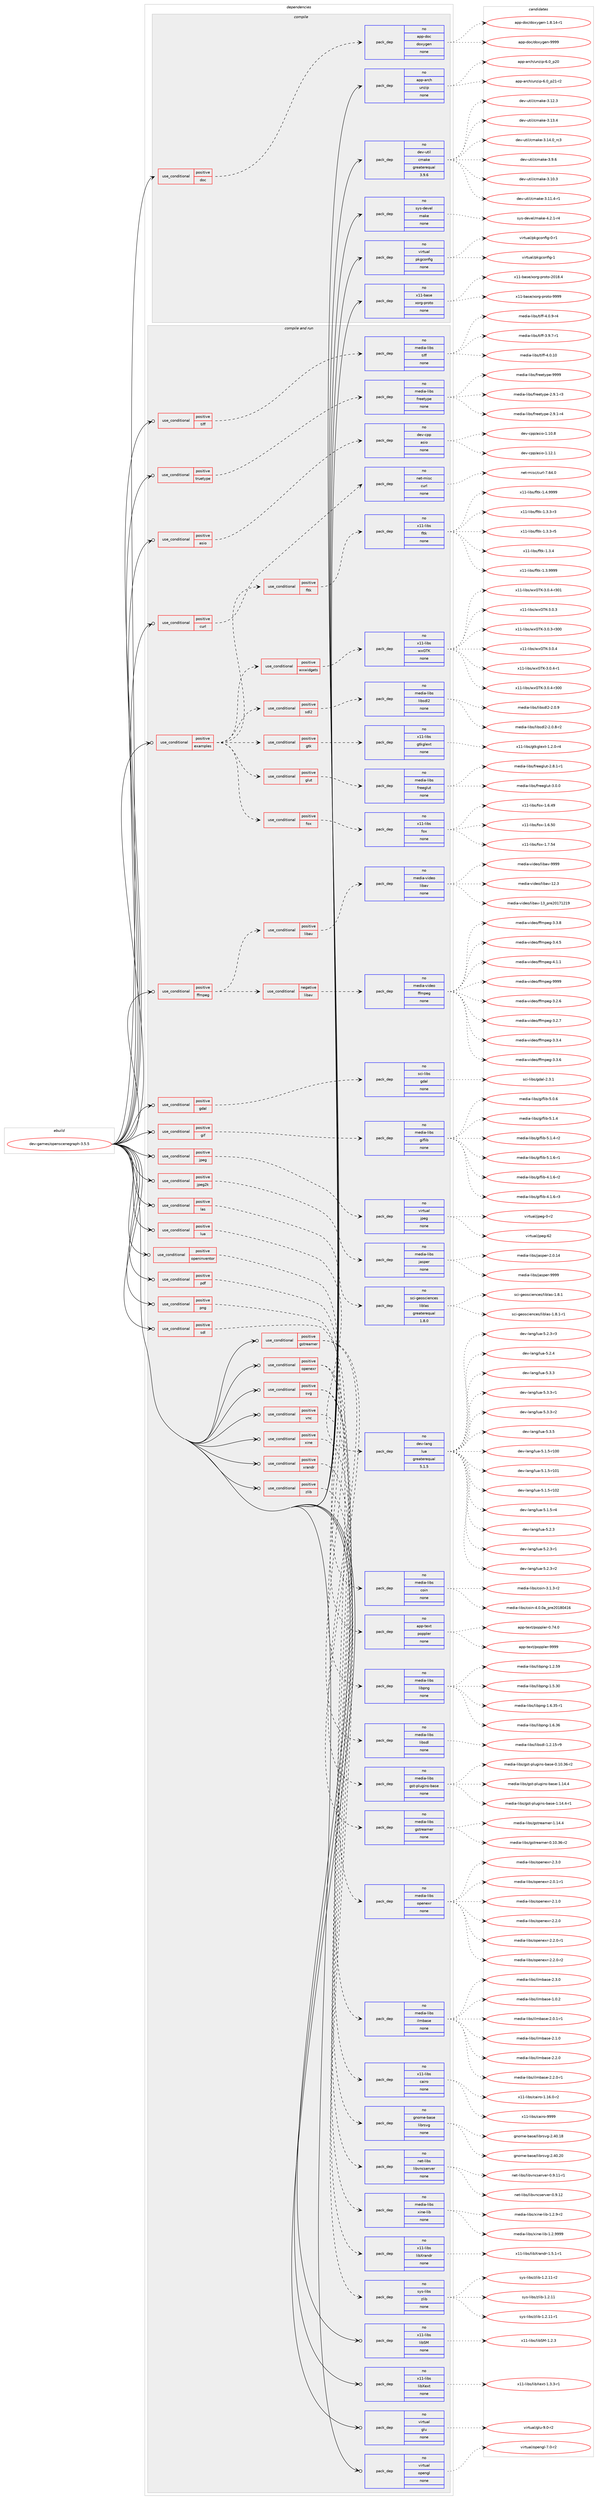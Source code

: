 digraph prolog {

# *************
# Graph options
# *************

newrank=true;
concentrate=true;
compound=true;
graph [rankdir=LR,fontname=Helvetica,fontsize=10,ranksep=1.5];#, ranksep=2.5, nodesep=0.2];
edge  [arrowhead=vee];
node  [fontname=Helvetica,fontsize=10];

# **********
# The ebuild
# **********

subgraph cluster_leftcol {
color=gray;
rank=same;
label=<<i>ebuild</i>>;
id [label="dev-games/openscenegraph-3.5.5", color=red, width=4, href="../dev-games/openscenegraph-3.5.5.svg"];
}

# ****************
# The dependencies
# ****************

subgraph cluster_midcol {
color=gray;
label=<<i>dependencies</i>>;
subgraph cluster_compile {
fillcolor="#eeeeee";
style=filled;
label=<<i>compile</i>>;
subgraph cond358365 {
dependency1324933 [label=<<TABLE BORDER="0" CELLBORDER="1" CELLSPACING="0" CELLPADDING="4"><TR><TD ROWSPAN="3" CELLPADDING="10">use_conditional</TD></TR><TR><TD>positive</TD></TR><TR><TD>doc</TD></TR></TABLE>>, shape=none, color=red];
subgraph pack945545 {
dependency1324934 [label=<<TABLE BORDER="0" CELLBORDER="1" CELLSPACING="0" CELLPADDING="4" WIDTH="220"><TR><TD ROWSPAN="6" CELLPADDING="30">pack_dep</TD></TR><TR><TD WIDTH="110">no</TD></TR><TR><TD>app-doc</TD></TR><TR><TD>doxygen</TD></TR><TR><TD>none</TD></TR><TR><TD></TD></TR></TABLE>>, shape=none, color=blue];
}
dependency1324933:e -> dependency1324934:w [weight=20,style="dashed",arrowhead="vee"];
}
id:e -> dependency1324933:w [weight=20,style="solid",arrowhead="vee"];
subgraph pack945546 {
dependency1324935 [label=<<TABLE BORDER="0" CELLBORDER="1" CELLSPACING="0" CELLPADDING="4" WIDTH="220"><TR><TD ROWSPAN="6" CELLPADDING="30">pack_dep</TD></TR><TR><TD WIDTH="110">no</TD></TR><TR><TD>app-arch</TD></TR><TR><TD>unzip</TD></TR><TR><TD>none</TD></TR><TR><TD></TD></TR></TABLE>>, shape=none, color=blue];
}
id:e -> dependency1324935:w [weight=20,style="solid",arrowhead="vee"];
subgraph pack945547 {
dependency1324936 [label=<<TABLE BORDER="0" CELLBORDER="1" CELLSPACING="0" CELLPADDING="4" WIDTH="220"><TR><TD ROWSPAN="6" CELLPADDING="30">pack_dep</TD></TR><TR><TD WIDTH="110">no</TD></TR><TR><TD>dev-util</TD></TR><TR><TD>cmake</TD></TR><TR><TD>greaterequal</TD></TR><TR><TD>3.9.6</TD></TR></TABLE>>, shape=none, color=blue];
}
id:e -> dependency1324936:w [weight=20,style="solid",arrowhead="vee"];
subgraph pack945548 {
dependency1324937 [label=<<TABLE BORDER="0" CELLBORDER="1" CELLSPACING="0" CELLPADDING="4" WIDTH="220"><TR><TD ROWSPAN="6" CELLPADDING="30">pack_dep</TD></TR><TR><TD WIDTH="110">no</TD></TR><TR><TD>sys-devel</TD></TR><TR><TD>make</TD></TR><TR><TD>none</TD></TR><TR><TD></TD></TR></TABLE>>, shape=none, color=blue];
}
id:e -> dependency1324937:w [weight=20,style="solid",arrowhead="vee"];
subgraph pack945549 {
dependency1324938 [label=<<TABLE BORDER="0" CELLBORDER="1" CELLSPACING="0" CELLPADDING="4" WIDTH="220"><TR><TD ROWSPAN="6" CELLPADDING="30">pack_dep</TD></TR><TR><TD WIDTH="110">no</TD></TR><TR><TD>virtual</TD></TR><TR><TD>pkgconfig</TD></TR><TR><TD>none</TD></TR><TR><TD></TD></TR></TABLE>>, shape=none, color=blue];
}
id:e -> dependency1324938:w [weight=20,style="solid",arrowhead="vee"];
subgraph pack945550 {
dependency1324939 [label=<<TABLE BORDER="0" CELLBORDER="1" CELLSPACING="0" CELLPADDING="4" WIDTH="220"><TR><TD ROWSPAN="6" CELLPADDING="30">pack_dep</TD></TR><TR><TD WIDTH="110">no</TD></TR><TR><TD>x11-base</TD></TR><TR><TD>xorg-proto</TD></TR><TR><TD>none</TD></TR><TR><TD></TD></TR></TABLE>>, shape=none, color=blue];
}
id:e -> dependency1324939:w [weight=20,style="solid",arrowhead="vee"];
}
subgraph cluster_compileandrun {
fillcolor="#eeeeee";
style=filled;
label=<<i>compile and run</i>>;
subgraph cond358366 {
dependency1324940 [label=<<TABLE BORDER="0" CELLBORDER="1" CELLSPACING="0" CELLPADDING="4"><TR><TD ROWSPAN="3" CELLPADDING="10">use_conditional</TD></TR><TR><TD>positive</TD></TR><TR><TD>asio</TD></TR></TABLE>>, shape=none, color=red];
subgraph pack945551 {
dependency1324941 [label=<<TABLE BORDER="0" CELLBORDER="1" CELLSPACING="0" CELLPADDING="4" WIDTH="220"><TR><TD ROWSPAN="6" CELLPADDING="30">pack_dep</TD></TR><TR><TD WIDTH="110">no</TD></TR><TR><TD>dev-cpp</TD></TR><TR><TD>asio</TD></TR><TR><TD>none</TD></TR><TR><TD></TD></TR></TABLE>>, shape=none, color=blue];
}
dependency1324940:e -> dependency1324941:w [weight=20,style="dashed",arrowhead="vee"];
}
id:e -> dependency1324940:w [weight=20,style="solid",arrowhead="odotvee"];
subgraph cond358367 {
dependency1324942 [label=<<TABLE BORDER="0" CELLBORDER="1" CELLSPACING="0" CELLPADDING="4"><TR><TD ROWSPAN="3" CELLPADDING="10">use_conditional</TD></TR><TR><TD>positive</TD></TR><TR><TD>curl</TD></TR></TABLE>>, shape=none, color=red];
subgraph pack945552 {
dependency1324943 [label=<<TABLE BORDER="0" CELLBORDER="1" CELLSPACING="0" CELLPADDING="4" WIDTH="220"><TR><TD ROWSPAN="6" CELLPADDING="30">pack_dep</TD></TR><TR><TD WIDTH="110">no</TD></TR><TR><TD>net-misc</TD></TR><TR><TD>curl</TD></TR><TR><TD>none</TD></TR><TR><TD></TD></TR></TABLE>>, shape=none, color=blue];
}
dependency1324942:e -> dependency1324943:w [weight=20,style="dashed",arrowhead="vee"];
}
id:e -> dependency1324942:w [weight=20,style="solid",arrowhead="odotvee"];
subgraph cond358368 {
dependency1324944 [label=<<TABLE BORDER="0" CELLBORDER="1" CELLSPACING="0" CELLPADDING="4"><TR><TD ROWSPAN="3" CELLPADDING="10">use_conditional</TD></TR><TR><TD>positive</TD></TR><TR><TD>examples</TD></TR></TABLE>>, shape=none, color=red];
subgraph cond358369 {
dependency1324945 [label=<<TABLE BORDER="0" CELLBORDER="1" CELLSPACING="0" CELLPADDING="4"><TR><TD ROWSPAN="3" CELLPADDING="10">use_conditional</TD></TR><TR><TD>positive</TD></TR><TR><TD>fltk</TD></TR></TABLE>>, shape=none, color=red];
subgraph pack945553 {
dependency1324946 [label=<<TABLE BORDER="0" CELLBORDER="1" CELLSPACING="0" CELLPADDING="4" WIDTH="220"><TR><TD ROWSPAN="6" CELLPADDING="30">pack_dep</TD></TR><TR><TD WIDTH="110">no</TD></TR><TR><TD>x11-libs</TD></TR><TR><TD>fltk</TD></TR><TR><TD>none</TD></TR><TR><TD></TD></TR></TABLE>>, shape=none, color=blue];
}
dependency1324945:e -> dependency1324946:w [weight=20,style="dashed",arrowhead="vee"];
}
dependency1324944:e -> dependency1324945:w [weight=20,style="dashed",arrowhead="vee"];
subgraph cond358370 {
dependency1324947 [label=<<TABLE BORDER="0" CELLBORDER="1" CELLSPACING="0" CELLPADDING="4"><TR><TD ROWSPAN="3" CELLPADDING="10">use_conditional</TD></TR><TR><TD>positive</TD></TR><TR><TD>fox</TD></TR></TABLE>>, shape=none, color=red];
subgraph pack945554 {
dependency1324948 [label=<<TABLE BORDER="0" CELLBORDER="1" CELLSPACING="0" CELLPADDING="4" WIDTH="220"><TR><TD ROWSPAN="6" CELLPADDING="30">pack_dep</TD></TR><TR><TD WIDTH="110">no</TD></TR><TR><TD>x11-libs</TD></TR><TR><TD>fox</TD></TR><TR><TD>none</TD></TR><TR><TD></TD></TR></TABLE>>, shape=none, color=blue];
}
dependency1324947:e -> dependency1324948:w [weight=20,style="dashed",arrowhead="vee"];
}
dependency1324944:e -> dependency1324947:w [weight=20,style="dashed",arrowhead="vee"];
subgraph cond358371 {
dependency1324949 [label=<<TABLE BORDER="0" CELLBORDER="1" CELLSPACING="0" CELLPADDING="4"><TR><TD ROWSPAN="3" CELLPADDING="10">use_conditional</TD></TR><TR><TD>positive</TD></TR><TR><TD>glut</TD></TR></TABLE>>, shape=none, color=red];
subgraph pack945555 {
dependency1324950 [label=<<TABLE BORDER="0" CELLBORDER="1" CELLSPACING="0" CELLPADDING="4" WIDTH="220"><TR><TD ROWSPAN="6" CELLPADDING="30">pack_dep</TD></TR><TR><TD WIDTH="110">no</TD></TR><TR><TD>media-libs</TD></TR><TR><TD>freeglut</TD></TR><TR><TD>none</TD></TR><TR><TD></TD></TR></TABLE>>, shape=none, color=blue];
}
dependency1324949:e -> dependency1324950:w [weight=20,style="dashed",arrowhead="vee"];
}
dependency1324944:e -> dependency1324949:w [weight=20,style="dashed",arrowhead="vee"];
subgraph cond358372 {
dependency1324951 [label=<<TABLE BORDER="0" CELLBORDER="1" CELLSPACING="0" CELLPADDING="4"><TR><TD ROWSPAN="3" CELLPADDING="10">use_conditional</TD></TR><TR><TD>positive</TD></TR><TR><TD>gtk</TD></TR></TABLE>>, shape=none, color=red];
subgraph pack945556 {
dependency1324952 [label=<<TABLE BORDER="0" CELLBORDER="1" CELLSPACING="0" CELLPADDING="4" WIDTH="220"><TR><TD ROWSPAN="6" CELLPADDING="30">pack_dep</TD></TR><TR><TD WIDTH="110">no</TD></TR><TR><TD>x11-libs</TD></TR><TR><TD>gtkglext</TD></TR><TR><TD>none</TD></TR><TR><TD></TD></TR></TABLE>>, shape=none, color=blue];
}
dependency1324951:e -> dependency1324952:w [weight=20,style="dashed",arrowhead="vee"];
}
dependency1324944:e -> dependency1324951:w [weight=20,style="dashed",arrowhead="vee"];
subgraph cond358373 {
dependency1324953 [label=<<TABLE BORDER="0" CELLBORDER="1" CELLSPACING="0" CELLPADDING="4"><TR><TD ROWSPAN="3" CELLPADDING="10">use_conditional</TD></TR><TR><TD>positive</TD></TR><TR><TD>sdl2</TD></TR></TABLE>>, shape=none, color=red];
subgraph pack945557 {
dependency1324954 [label=<<TABLE BORDER="0" CELLBORDER="1" CELLSPACING="0" CELLPADDING="4" WIDTH="220"><TR><TD ROWSPAN="6" CELLPADDING="30">pack_dep</TD></TR><TR><TD WIDTH="110">no</TD></TR><TR><TD>media-libs</TD></TR><TR><TD>libsdl2</TD></TR><TR><TD>none</TD></TR><TR><TD></TD></TR></TABLE>>, shape=none, color=blue];
}
dependency1324953:e -> dependency1324954:w [weight=20,style="dashed",arrowhead="vee"];
}
dependency1324944:e -> dependency1324953:w [weight=20,style="dashed",arrowhead="vee"];
subgraph cond358374 {
dependency1324955 [label=<<TABLE BORDER="0" CELLBORDER="1" CELLSPACING="0" CELLPADDING="4"><TR><TD ROWSPAN="3" CELLPADDING="10">use_conditional</TD></TR><TR><TD>positive</TD></TR><TR><TD>wxwidgets</TD></TR></TABLE>>, shape=none, color=red];
subgraph pack945558 {
dependency1324956 [label=<<TABLE BORDER="0" CELLBORDER="1" CELLSPACING="0" CELLPADDING="4" WIDTH="220"><TR><TD ROWSPAN="6" CELLPADDING="30">pack_dep</TD></TR><TR><TD WIDTH="110">no</TD></TR><TR><TD>x11-libs</TD></TR><TR><TD>wxGTK</TD></TR><TR><TD>none</TD></TR><TR><TD></TD></TR></TABLE>>, shape=none, color=blue];
}
dependency1324955:e -> dependency1324956:w [weight=20,style="dashed",arrowhead="vee"];
}
dependency1324944:e -> dependency1324955:w [weight=20,style="dashed",arrowhead="vee"];
}
id:e -> dependency1324944:w [weight=20,style="solid",arrowhead="odotvee"];
subgraph cond358375 {
dependency1324957 [label=<<TABLE BORDER="0" CELLBORDER="1" CELLSPACING="0" CELLPADDING="4"><TR><TD ROWSPAN="3" CELLPADDING="10">use_conditional</TD></TR><TR><TD>positive</TD></TR><TR><TD>ffmpeg</TD></TR></TABLE>>, shape=none, color=red];
subgraph cond358376 {
dependency1324958 [label=<<TABLE BORDER="0" CELLBORDER="1" CELLSPACING="0" CELLPADDING="4"><TR><TD ROWSPAN="3" CELLPADDING="10">use_conditional</TD></TR><TR><TD>positive</TD></TR><TR><TD>libav</TD></TR></TABLE>>, shape=none, color=red];
subgraph pack945559 {
dependency1324959 [label=<<TABLE BORDER="0" CELLBORDER="1" CELLSPACING="0" CELLPADDING="4" WIDTH="220"><TR><TD ROWSPAN="6" CELLPADDING="30">pack_dep</TD></TR><TR><TD WIDTH="110">no</TD></TR><TR><TD>media-video</TD></TR><TR><TD>libav</TD></TR><TR><TD>none</TD></TR><TR><TD></TD></TR></TABLE>>, shape=none, color=blue];
}
dependency1324958:e -> dependency1324959:w [weight=20,style="dashed",arrowhead="vee"];
}
dependency1324957:e -> dependency1324958:w [weight=20,style="dashed",arrowhead="vee"];
subgraph cond358377 {
dependency1324960 [label=<<TABLE BORDER="0" CELLBORDER="1" CELLSPACING="0" CELLPADDING="4"><TR><TD ROWSPAN="3" CELLPADDING="10">use_conditional</TD></TR><TR><TD>negative</TD></TR><TR><TD>libav</TD></TR></TABLE>>, shape=none, color=red];
subgraph pack945560 {
dependency1324961 [label=<<TABLE BORDER="0" CELLBORDER="1" CELLSPACING="0" CELLPADDING="4" WIDTH="220"><TR><TD ROWSPAN="6" CELLPADDING="30">pack_dep</TD></TR><TR><TD WIDTH="110">no</TD></TR><TR><TD>media-video</TD></TR><TR><TD>ffmpeg</TD></TR><TR><TD>none</TD></TR><TR><TD></TD></TR></TABLE>>, shape=none, color=blue];
}
dependency1324960:e -> dependency1324961:w [weight=20,style="dashed",arrowhead="vee"];
}
dependency1324957:e -> dependency1324960:w [weight=20,style="dashed",arrowhead="vee"];
}
id:e -> dependency1324957:w [weight=20,style="solid",arrowhead="odotvee"];
subgraph cond358378 {
dependency1324962 [label=<<TABLE BORDER="0" CELLBORDER="1" CELLSPACING="0" CELLPADDING="4"><TR><TD ROWSPAN="3" CELLPADDING="10">use_conditional</TD></TR><TR><TD>positive</TD></TR><TR><TD>gdal</TD></TR></TABLE>>, shape=none, color=red];
subgraph pack945561 {
dependency1324963 [label=<<TABLE BORDER="0" CELLBORDER="1" CELLSPACING="0" CELLPADDING="4" WIDTH="220"><TR><TD ROWSPAN="6" CELLPADDING="30">pack_dep</TD></TR><TR><TD WIDTH="110">no</TD></TR><TR><TD>sci-libs</TD></TR><TR><TD>gdal</TD></TR><TR><TD>none</TD></TR><TR><TD></TD></TR></TABLE>>, shape=none, color=blue];
}
dependency1324962:e -> dependency1324963:w [weight=20,style="dashed",arrowhead="vee"];
}
id:e -> dependency1324962:w [weight=20,style="solid",arrowhead="odotvee"];
subgraph cond358379 {
dependency1324964 [label=<<TABLE BORDER="0" CELLBORDER="1" CELLSPACING="0" CELLPADDING="4"><TR><TD ROWSPAN="3" CELLPADDING="10">use_conditional</TD></TR><TR><TD>positive</TD></TR><TR><TD>gif</TD></TR></TABLE>>, shape=none, color=red];
subgraph pack945562 {
dependency1324965 [label=<<TABLE BORDER="0" CELLBORDER="1" CELLSPACING="0" CELLPADDING="4" WIDTH="220"><TR><TD ROWSPAN="6" CELLPADDING="30">pack_dep</TD></TR><TR><TD WIDTH="110">no</TD></TR><TR><TD>media-libs</TD></TR><TR><TD>giflib</TD></TR><TR><TD>none</TD></TR><TR><TD></TD></TR></TABLE>>, shape=none, color=blue];
}
dependency1324964:e -> dependency1324965:w [weight=20,style="dashed",arrowhead="vee"];
}
id:e -> dependency1324964:w [weight=20,style="solid",arrowhead="odotvee"];
subgraph cond358380 {
dependency1324966 [label=<<TABLE BORDER="0" CELLBORDER="1" CELLSPACING="0" CELLPADDING="4"><TR><TD ROWSPAN="3" CELLPADDING="10">use_conditional</TD></TR><TR><TD>positive</TD></TR><TR><TD>gstreamer</TD></TR></TABLE>>, shape=none, color=red];
subgraph pack945563 {
dependency1324967 [label=<<TABLE BORDER="0" CELLBORDER="1" CELLSPACING="0" CELLPADDING="4" WIDTH="220"><TR><TD ROWSPAN="6" CELLPADDING="30">pack_dep</TD></TR><TR><TD WIDTH="110">no</TD></TR><TR><TD>media-libs</TD></TR><TR><TD>gstreamer</TD></TR><TR><TD>none</TD></TR><TR><TD></TD></TR></TABLE>>, shape=none, color=blue];
}
dependency1324966:e -> dependency1324967:w [weight=20,style="dashed",arrowhead="vee"];
subgraph pack945564 {
dependency1324968 [label=<<TABLE BORDER="0" CELLBORDER="1" CELLSPACING="0" CELLPADDING="4" WIDTH="220"><TR><TD ROWSPAN="6" CELLPADDING="30">pack_dep</TD></TR><TR><TD WIDTH="110">no</TD></TR><TR><TD>media-libs</TD></TR><TR><TD>gst-plugins-base</TD></TR><TR><TD>none</TD></TR><TR><TD></TD></TR></TABLE>>, shape=none, color=blue];
}
dependency1324966:e -> dependency1324968:w [weight=20,style="dashed",arrowhead="vee"];
}
id:e -> dependency1324966:w [weight=20,style="solid",arrowhead="odotvee"];
subgraph cond358381 {
dependency1324969 [label=<<TABLE BORDER="0" CELLBORDER="1" CELLSPACING="0" CELLPADDING="4"><TR><TD ROWSPAN="3" CELLPADDING="10">use_conditional</TD></TR><TR><TD>positive</TD></TR><TR><TD>jpeg</TD></TR></TABLE>>, shape=none, color=red];
subgraph pack945565 {
dependency1324970 [label=<<TABLE BORDER="0" CELLBORDER="1" CELLSPACING="0" CELLPADDING="4" WIDTH="220"><TR><TD ROWSPAN="6" CELLPADDING="30">pack_dep</TD></TR><TR><TD WIDTH="110">no</TD></TR><TR><TD>virtual</TD></TR><TR><TD>jpeg</TD></TR><TR><TD>none</TD></TR><TR><TD></TD></TR></TABLE>>, shape=none, color=blue];
}
dependency1324969:e -> dependency1324970:w [weight=20,style="dashed",arrowhead="vee"];
}
id:e -> dependency1324969:w [weight=20,style="solid",arrowhead="odotvee"];
subgraph cond358382 {
dependency1324971 [label=<<TABLE BORDER="0" CELLBORDER="1" CELLSPACING="0" CELLPADDING="4"><TR><TD ROWSPAN="3" CELLPADDING="10">use_conditional</TD></TR><TR><TD>positive</TD></TR><TR><TD>jpeg2k</TD></TR></TABLE>>, shape=none, color=red];
subgraph pack945566 {
dependency1324972 [label=<<TABLE BORDER="0" CELLBORDER="1" CELLSPACING="0" CELLPADDING="4" WIDTH="220"><TR><TD ROWSPAN="6" CELLPADDING="30">pack_dep</TD></TR><TR><TD WIDTH="110">no</TD></TR><TR><TD>media-libs</TD></TR><TR><TD>jasper</TD></TR><TR><TD>none</TD></TR><TR><TD></TD></TR></TABLE>>, shape=none, color=blue];
}
dependency1324971:e -> dependency1324972:w [weight=20,style="dashed",arrowhead="vee"];
}
id:e -> dependency1324971:w [weight=20,style="solid",arrowhead="odotvee"];
subgraph cond358383 {
dependency1324973 [label=<<TABLE BORDER="0" CELLBORDER="1" CELLSPACING="0" CELLPADDING="4"><TR><TD ROWSPAN="3" CELLPADDING="10">use_conditional</TD></TR><TR><TD>positive</TD></TR><TR><TD>las</TD></TR></TABLE>>, shape=none, color=red];
subgraph pack945567 {
dependency1324974 [label=<<TABLE BORDER="0" CELLBORDER="1" CELLSPACING="0" CELLPADDING="4" WIDTH="220"><TR><TD ROWSPAN="6" CELLPADDING="30">pack_dep</TD></TR><TR><TD WIDTH="110">no</TD></TR><TR><TD>sci-geosciences</TD></TR><TR><TD>liblas</TD></TR><TR><TD>greaterequal</TD></TR><TR><TD>1.8.0</TD></TR></TABLE>>, shape=none, color=blue];
}
dependency1324973:e -> dependency1324974:w [weight=20,style="dashed",arrowhead="vee"];
}
id:e -> dependency1324973:w [weight=20,style="solid",arrowhead="odotvee"];
subgraph cond358384 {
dependency1324975 [label=<<TABLE BORDER="0" CELLBORDER="1" CELLSPACING="0" CELLPADDING="4"><TR><TD ROWSPAN="3" CELLPADDING="10">use_conditional</TD></TR><TR><TD>positive</TD></TR><TR><TD>lua</TD></TR></TABLE>>, shape=none, color=red];
subgraph pack945568 {
dependency1324976 [label=<<TABLE BORDER="0" CELLBORDER="1" CELLSPACING="0" CELLPADDING="4" WIDTH="220"><TR><TD ROWSPAN="6" CELLPADDING="30">pack_dep</TD></TR><TR><TD WIDTH="110">no</TD></TR><TR><TD>dev-lang</TD></TR><TR><TD>lua</TD></TR><TR><TD>greaterequal</TD></TR><TR><TD>5.1.5</TD></TR></TABLE>>, shape=none, color=blue];
}
dependency1324975:e -> dependency1324976:w [weight=20,style="dashed",arrowhead="vee"];
}
id:e -> dependency1324975:w [weight=20,style="solid",arrowhead="odotvee"];
subgraph cond358385 {
dependency1324977 [label=<<TABLE BORDER="0" CELLBORDER="1" CELLSPACING="0" CELLPADDING="4"><TR><TD ROWSPAN="3" CELLPADDING="10">use_conditional</TD></TR><TR><TD>positive</TD></TR><TR><TD>openexr</TD></TR></TABLE>>, shape=none, color=red];
subgraph pack945569 {
dependency1324978 [label=<<TABLE BORDER="0" CELLBORDER="1" CELLSPACING="0" CELLPADDING="4" WIDTH="220"><TR><TD ROWSPAN="6" CELLPADDING="30">pack_dep</TD></TR><TR><TD WIDTH="110">no</TD></TR><TR><TD>media-libs</TD></TR><TR><TD>ilmbase</TD></TR><TR><TD>none</TD></TR><TR><TD></TD></TR></TABLE>>, shape=none, color=blue];
}
dependency1324977:e -> dependency1324978:w [weight=20,style="dashed",arrowhead="vee"];
subgraph pack945570 {
dependency1324979 [label=<<TABLE BORDER="0" CELLBORDER="1" CELLSPACING="0" CELLPADDING="4" WIDTH="220"><TR><TD ROWSPAN="6" CELLPADDING="30">pack_dep</TD></TR><TR><TD WIDTH="110">no</TD></TR><TR><TD>media-libs</TD></TR><TR><TD>openexr</TD></TR><TR><TD>none</TD></TR><TR><TD></TD></TR></TABLE>>, shape=none, color=blue];
}
dependency1324977:e -> dependency1324979:w [weight=20,style="dashed",arrowhead="vee"];
}
id:e -> dependency1324977:w [weight=20,style="solid",arrowhead="odotvee"];
subgraph cond358386 {
dependency1324980 [label=<<TABLE BORDER="0" CELLBORDER="1" CELLSPACING="0" CELLPADDING="4"><TR><TD ROWSPAN="3" CELLPADDING="10">use_conditional</TD></TR><TR><TD>positive</TD></TR><TR><TD>openinventor</TD></TR></TABLE>>, shape=none, color=red];
subgraph pack945571 {
dependency1324981 [label=<<TABLE BORDER="0" CELLBORDER="1" CELLSPACING="0" CELLPADDING="4" WIDTH="220"><TR><TD ROWSPAN="6" CELLPADDING="30">pack_dep</TD></TR><TR><TD WIDTH="110">no</TD></TR><TR><TD>media-libs</TD></TR><TR><TD>coin</TD></TR><TR><TD>none</TD></TR><TR><TD></TD></TR></TABLE>>, shape=none, color=blue];
}
dependency1324980:e -> dependency1324981:w [weight=20,style="dashed",arrowhead="vee"];
}
id:e -> dependency1324980:w [weight=20,style="solid",arrowhead="odotvee"];
subgraph cond358387 {
dependency1324982 [label=<<TABLE BORDER="0" CELLBORDER="1" CELLSPACING="0" CELLPADDING="4"><TR><TD ROWSPAN="3" CELLPADDING="10">use_conditional</TD></TR><TR><TD>positive</TD></TR><TR><TD>pdf</TD></TR></TABLE>>, shape=none, color=red];
subgraph pack945572 {
dependency1324983 [label=<<TABLE BORDER="0" CELLBORDER="1" CELLSPACING="0" CELLPADDING="4" WIDTH="220"><TR><TD ROWSPAN="6" CELLPADDING="30">pack_dep</TD></TR><TR><TD WIDTH="110">no</TD></TR><TR><TD>app-text</TD></TR><TR><TD>poppler</TD></TR><TR><TD>none</TD></TR><TR><TD></TD></TR></TABLE>>, shape=none, color=blue];
}
dependency1324982:e -> dependency1324983:w [weight=20,style="dashed",arrowhead="vee"];
}
id:e -> dependency1324982:w [weight=20,style="solid",arrowhead="odotvee"];
subgraph cond358388 {
dependency1324984 [label=<<TABLE BORDER="0" CELLBORDER="1" CELLSPACING="0" CELLPADDING="4"><TR><TD ROWSPAN="3" CELLPADDING="10">use_conditional</TD></TR><TR><TD>positive</TD></TR><TR><TD>png</TD></TR></TABLE>>, shape=none, color=red];
subgraph pack945573 {
dependency1324985 [label=<<TABLE BORDER="0" CELLBORDER="1" CELLSPACING="0" CELLPADDING="4" WIDTH="220"><TR><TD ROWSPAN="6" CELLPADDING="30">pack_dep</TD></TR><TR><TD WIDTH="110">no</TD></TR><TR><TD>media-libs</TD></TR><TR><TD>libpng</TD></TR><TR><TD>none</TD></TR><TR><TD></TD></TR></TABLE>>, shape=none, color=blue];
}
dependency1324984:e -> dependency1324985:w [weight=20,style="dashed",arrowhead="vee"];
}
id:e -> dependency1324984:w [weight=20,style="solid",arrowhead="odotvee"];
subgraph cond358389 {
dependency1324986 [label=<<TABLE BORDER="0" CELLBORDER="1" CELLSPACING="0" CELLPADDING="4"><TR><TD ROWSPAN="3" CELLPADDING="10">use_conditional</TD></TR><TR><TD>positive</TD></TR><TR><TD>sdl</TD></TR></TABLE>>, shape=none, color=red];
subgraph pack945574 {
dependency1324987 [label=<<TABLE BORDER="0" CELLBORDER="1" CELLSPACING="0" CELLPADDING="4" WIDTH="220"><TR><TD ROWSPAN="6" CELLPADDING="30">pack_dep</TD></TR><TR><TD WIDTH="110">no</TD></TR><TR><TD>media-libs</TD></TR><TR><TD>libsdl</TD></TR><TR><TD>none</TD></TR><TR><TD></TD></TR></TABLE>>, shape=none, color=blue];
}
dependency1324986:e -> dependency1324987:w [weight=20,style="dashed",arrowhead="vee"];
}
id:e -> dependency1324986:w [weight=20,style="solid",arrowhead="odotvee"];
subgraph cond358390 {
dependency1324988 [label=<<TABLE BORDER="0" CELLBORDER="1" CELLSPACING="0" CELLPADDING="4"><TR><TD ROWSPAN="3" CELLPADDING="10">use_conditional</TD></TR><TR><TD>positive</TD></TR><TR><TD>svg</TD></TR></TABLE>>, shape=none, color=red];
subgraph pack945575 {
dependency1324989 [label=<<TABLE BORDER="0" CELLBORDER="1" CELLSPACING="0" CELLPADDING="4" WIDTH="220"><TR><TD ROWSPAN="6" CELLPADDING="30">pack_dep</TD></TR><TR><TD WIDTH="110">no</TD></TR><TR><TD>gnome-base</TD></TR><TR><TD>librsvg</TD></TR><TR><TD>none</TD></TR><TR><TD></TD></TR></TABLE>>, shape=none, color=blue];
}
dependency1324988:e -> dependency1324989:w [weight=20,style="dashed",arrowhead="vee"];
subgraph pack945576 {
dependency1324990 [label=<<TABLE BORDER="0" CELLBORDER="1" CELLSPACING="0" CELLPADDING="4" WIDTH="220"><TR><TD ROWSPAN="6" CELLPADDING="30">pack_dep</TD></TR><TR><TD WIDTH="110">no</TD></TR><TR><TD>x11-libs</TD></TR><TR><TD>cairo</TD></TR><TR><TD>none</TD></TR><TR><TD></TD></TR></TABLE>>, shape=none, color=blue];
}
dependency1324988:e -> dependency1324990:w [weight=20,style="dashed",arrowhead="vee"];
}
id:e -> dependency1324988:w [weight=20,style="solid",arrowhead="odotvee"];
subgraph cond358391 {
dependency1324991 [label=<<TABLE BORDER="0" CELLBORDER="1" CELLSPACING="0" CELLPADDING="4"><TR><TD ROWSPAN="3" CELLPADDING="10">use_conditional</TD></TR><TR><TD>positive</TD></TR><TR><TD>tiff</TD></TR></TABLE>>, shape=none, color=red];
subgraph pack945577 {
dependency1324992 [label=<<TABLE BORDER="0" CELLBORDER="1" CELLSPACING="0" CELLPADDING="4" WIDTH="220"><TR><TD ROWSPAN="6" CELLPADDING="30">pack_dep</TD></TR><TR><TD WIDTH="110">no</TD></TR><TR><TD>media-libs</TD></TR><TR><TD>tiff</TD></TR><TR><TD>none</TD></TR><TR><TD></TD></TR></TABLE>>, shape=none, color=blue];
}
dependency1324991:e -> dependency1324992:w [weight=20,style="dashed",arrowhead="vee"];
}
id:e -> dependency1324991:w [weight=20,style="solid",arrowhead="odotvee"];
subgraph cond358392 {
dependency1324993 [label=<<TABLE BORDER="0" CELLBORDER="1" CELLSPACING="0" CELLPADDING="4"><TR><TD ROWSPAN="3" CELLPADDING="10">use_conditional</TD></TR><TR><TD>positive</TD></TR><TR><TD>truetype</TD></TR></TABLE>>, shape=none, color=red];
subgraph pack945578 {
dependency1324994 [label=<<TABLE BORDER="0" CELLBORDER="1" CELLSPACING="0" CELLPADDING="4" WIDTH="220"><TR><TD ROWSPAN="6" CELLPADDING="30">pack_dep</TD></TR><TR><TD WIDTH="110">no</TD></TR><TR><TD>media-libs</TD></TR><TR><TD>freetype</TD></TR><TR><TD>none</TD></TR><TR><TD></TD></TR></TABLE>>, shape=none, color=blue];
}
dependency1324993:e -> dependency1324994:w [weight=20,style="dashed",arrowhead="vee"];
}
id:e -> dependency1324993:w [weight=20,style="solid",arrowhead="odotvee"];
subgraph cond358393 {
dependency1324995 [label=<<TABLE BORDER="0" CELLBORDER="1" CELLSPACING="0" CELLPADDING="4"><TR><TD ROWSPAN="3" CELLPADDING="10">use_conditional</TD></TR><TR><TD>positive</TD></TR><TR><TD>vnc</TD></TR></TABLE>>, shape=none, color=red];
subgraph pack945579 {
dependency1324996 [label=<<TABLE BORDER="0" CELLBORDER="1" CELLSPACING="0" CELLPADDING="4" WIDTH="220"><TR><TD ROWSPAN="6" CELLPADDING="30">pack_dep</TD></TR><TR><TD WIDTH="110">no</TD></TR><TR><TD>net-libs</TD></TR><TR><TD>libvncserver</TD></TR><TR><TD>none</TD></TR><TR><TD></TD></TR></TABLE>>, shape=none, color=blue];
}
dependency1324995:e -> dependency1324996:w [weight=20,style="dashed",arrowhead="vee"];
}
id:e -> dependency1324995:w [weight=20,style="solid",arrowhead="odotvee"];
subgraph cond358394 {
dependency1324997 [label=<<TABLE BORDER="0" CELLBORDER="1" CELLSPACING="0" CELLPADDING="4"><TR><TD ROWSPAN="3" CELLPADDING="10">use_conditional</TD></TR><TR><TD>positive</TD></TR><TR><TD>xine</TD></TR></TABLE>>, shape=none, color=red];
subgraph pack945580 {
dependency1324998 [label=<<TABLE BORDER="0" CELLBORDER="1" CELLSPACING="0" CELLPADDING="4" WIDTH="220"><TR><TD ROWSPAN="6" CELLPADDING="30">pack_dep</TD></TR><TR><TD WIDTH="110">no</TD></TR><TR><TD>media-libs</TD></TR><TR><TD>xine-lib</TD></TR><TR><TD>none</TD></TR><TR><TD></TD></TR></TABLE>>, shape=none, color=blue];
}
dependency1324997:e -> dependency1324998:w [weight=20,style="dashed",arrowhead="vee"];
}
id:e -> dependency1324997:w [weight=20,style="solid",arrowhead="odotvee"];
subgraph cond358395 {
dependency1324999 [label=<<TABLE BORDER="0" CELLBORDER="1" CELLSPACING="0" CELLPADDING="4"><TR><TD ROWSPAN="3" CELLPADDING="10">use_conditional</TD></TR><TR><TD>positive</TD></TR><TR><TD>xrandr</TD></TR></TABLE>>, shape=none, color=red];
subgraph pack945581 {
dependency1325000 [label=<<TABLE BORDER="0" CELLBORDER="1" CELLSPACING="0" CELLPADDING="4" WIDTH="220"><TR><TD ROWSPAN="6" CELLPADDING="30">pack_dep</TD></TR><TR><TD WIDTH="110">no</TD></TR><TR><TD>x11-libs</TD></TR><TR><TD>libXrandr</TD></TR><TR><TD>none</TD></TR><TR><TD></TD></TR></TABLE>>, shape=none, color=blue];
}
dependency1324999:e -> dependency1325000:w [weight=20,style="dashed",arrowhead="vee"];
}
id:e -> dependency1324999:w [weight=20,style="solid",arrowhead="odotvee"];
subgraph cond358396 {
dependency1325001 [label=<<TABLE BORDER="0" CELLBORDER="1" CELLSPACING="0" CELLPADDING="4"><TR><TD ROWSPAN="3" CELLPADDING="10">use_conditional</TD></TR><TR><TD>positive</TD></TR><TR><TD>zlib</TD></TR></TABLE>>, shape=none, color=red];
subgraph pack945582 {
dependency1325002 [label=<<TABLE BORDER="0" CELLBORDER="1" CELLSPACING="0" CELLPADDING="4" WIDTH="220"><TR><TD ROWSPAN="6" CELLPADDING="30">pack_dep</TD></TR><TR><TD WIDTH="110">no</TD></TR><TR><TD>sys-libs</TD></TR><TR><TD>zlib</TD></TR><TR><TD>none</TD></TR><TR><TD></TD></TR></TABLE>>, shape=none, color=blue];
}
dependency1325001:e -> dependency1325002:w [weight=20,style="dashed",arrowhead="vee"];
}
id:e -> dependency1325001:w [weight=20,style="solid",arrowhead="odotvee"];
subgraph pack945583 {
dependency1325003 [label=<<TABLE BORDER="0" CELLBORDER="1" CELLSPACING="0" CELLPADDING="4" WIDTH="220"><TR><TD ROWSPAN="6" CELLPADDING="30">pack_dep</TD></TR><TR><TD WIDTH="110">no</TD></TR><TR><TD>virtual</TD></TR><TR><TD>glu</TD></TR><TR><TD>none</TD></TR><TR><TD></TD></TR></TABLE>>, shape=none, color=blue];
}
id:e -> dependency1325003:w [weight=20,style="solid",arrowhead="odotvee"];
subgraph pack945584 {
dependency1325004 [label=<<TABLE BORDER="0" CELLBORDER="1" CELLSPACING="0" CELLPADDING="4" WIDTH="220"><TR><TD ROWSPAN="6" CELLPADDING="30">pack_dep</TD></TR><TR><TD WIDTH="110">no</TD></TR><TR><TD>virtual</TD></TR><TR><TD>opengl</TD></TR><TR><TD>none</TD></TR><TR><TD></TD></TR></TABLE>>, shape=none, color=blue];
}
id:e -> dependency1325004:w [weight=20,style="solid",arrowhead="odotvee"];
subgraph pack945585 {
dependency1325005 [label=<<TABLE BORDER="0" CELLBORDER="1" CELLSPACING="0" CELLPADDING="4" WIDTH="220"><TR><TD ROWSPAN="6" CELLPADDING="30">pack_dep</TD></TR><TR><TD WIDTH="110">no</TD></TR><TR><TD>x11-libs</TD></TR><TR><TD>libSM</TD></TR><TR><TD>none</TD></TR><TR><TD></TD></TR></TABLE>>, shape=none, color=blue];
}
id:e -> dependency1325005:w [weight=20,style="solid",arrowhead="odotvee"];
subgraph pack945586 {
dependency1325006 [label=<<TABLE BORDER="0" CELLBORDER="1" CELLSPACING="0" CELLPADDING="4" WIDTH="220"><TR><TD ROWSPAN="6" CELLPADDING="30">pack_dep</TD></TR><TR><TD WIDTH="110">no</TD></TR><TR><TD>x11-libs</TD></TR><TR><TD>libXext</TD></TR><TR><TD>none</TD></TR><TR><TD></TD></TR></TABLE>>, shape=none, color=blue];
}
id:e -> dependency1325006:w [weight=20,style="solid",arrowhead="odotvee"];
}
subgraph cluster_run {
fillcolor="#eeeeee";
style=filled;
label=<<i>run</i>>;
}
}

# **************
# The candidates
# **************

subgraph cluster_choices {
rank=same;
color=gray;
label=<<i>candidates</i>>;

subgraph choice945545 {
color=black;
nodesep=1;
choice97112112451001119947100111120121103101110454946564649524511449 [label="app-doc/doxygen-1.8.14-r1", color=red, width=4,href="../app-doc/doxygen-1.8.14-r1.svg"];
choice971121124510011199471001111201211031011104557575757 [label="app-doc/doxygen-9999", color=red, width=4,href="../app-doc/doxygen-9999.svg"];
dependency1324934:e -> choice97112112451001119947100111120121103101110454946564649524511449:w [style=dotted,weight="100"];
dependency1324934:e -> choice971121124510011199471001111201211031011104557575757:w [style=dotted,weight="100"];
}
subgraph choice945546 {
color=black;
nodesep=1;
choice971121124597114991044711711012210511245544648951125048 [label="app-arch/unzip-6.0_p20", color=red, width=4,href="../app-arch/unzip-6.0_p20.svg"];
choice9711211245971149910447117110122105112455446489511250494511450 [label="app-arch/unzip-6.0_p21-r2", color=red, width=4,href="../app-arch/unzip-6.0_p21-r2.svg"];
dependency1324935:e -> choice971121124597114991044711711012210511245544648951125048:w [style=dotted,weight="100"];
dependency1324935:e -> choice9711211245971149910447117110122105112455446489511250494511450:w [style=dotted,weight="100"];
}
subgraph choice945547 {
color=black;
nodesep=1;
choice1001011184511711610510847991099710710145514649484651 [label="dev-util/cmake-3.10.3", color=red, width=4,href="../dev-util/cmake-3.10.3.svg"];
choice10010111845117116105108479910997107101455146494946524511449 [label="dev-util/cmake-3.11.4-r1", color=red, width=4,href="../dev-util/cmake-3.11.4-r1.svg"];
choice1001011184511711610510847991099710710145514649504651 [label="dev-util/cmake-3.12.3", color=red, width=4,href="../dev-util/cmake-3.12.3.svg"];
choice1001011184511711610510847991099710710145514649514652 [label="dev-util/cmake-3.13.4", color=red, width=4,href="../dev-util/cmake-3.13.4.svg"];
choice1001011184511711610510847991099710710145514649524648951149951 [label="dev-util/cmake-3.14.0_rc3", color=red, width=4,href="../dev-util/cmake-3.14.0_rc3.svg"];
choice10010111845117116105108479910997107101455146574654 [label="dev-util/cmake-3.9.6", color=red, width=4,href="../dev-util/cmake-3.9.6.svg"];
dependency1324936:e -> choice1001011184511711610510847991099710710145514649484651:w [style=dotted,weight="100"];
dependency1324936:e -> choice10010111845117116105108479910997107101455146494946524511449:w [style=dotted,weight="100"];
dependency1324936:e -> choice1001011184511711610510847991099710710145514649504651:w [style=dotted,weight="100"];
dependency1324936:e -> choice1001011184511711610510847991099710710145514649514652:w [style=dotted,weight="100"];
dependency1324936:e -> choice1001011184511711610510847991099710710145514649524648951149951:w [style=dotted,weight="100"];
dependency1324936:e -> choice10010111845117116105108479910997107101455146574654:w [style=dotted,weight="100"];
}
subgraph choice945548 {
color=black;
nodesep=1;
choice1151211154510010111810110847109971071014552465046494511452 [label="sys-devel/make-4.2.1-r4", color=red, width=4,href="../sys-devel/make-4.2.1-r4.svg"];
dependency1324937:e -> choice1151211154510010111810110847109971071014552465046494511452:w [style=dotted,weight="100"];
}
subgraph choice945549 {
color=black;
nodesep=1;
choice11810511411611797108471121071039911111010210510345484511449 [label="virtual/pkgconfig-0-r1", color=red, width=4,href="../virtual/pkgconfig-0-r1.svg"];
choice1181051141161179710847112107103991111101021051034549 [label="virtual/pkgconfig-1", color=red, width=4,href="../virtual/pkgconfig-1.svg"];
dependency1324938:e -> choice11810511411611797108471121071039911111010210510345484511449:w [style=dotted,weight="100"];
dependency1324938:e -> choice1181051141161179710847112107103991111101021051034549:w [style=dotted,weight="100"];
}
subgraph choice945550 {
color=black;
nodesep=1;
choice1204949459897115101471201111141034511211411111611145504849564652 [label="x11-base/xorg-proto-2018.4", color=red, width=4,href="../x11-base/xorg-proto-2018.4.svg"];
choice120494945989711510147120111114103451121141111161114557575757 [label="x11-base/xorg-proto-9999", color=red, width=4,href="../x11-base/xorg-proto-9999.svg"];
dependency1324939:e -> choice1204949459897115101471201111141034511211411111611145504849564652:w [style=dotted,weight="100"];
dependency1324939:e -> choice120494945989711510147120111114103451121141111161114557575757:w [style=dotted,weight="100"];
}
subgraph choice945551 {
color=black;
nodesep=1;
choice1001011184599112112479711510511145494649484656 [label="dev-cpp/asio-1.10.8", color=red, width=4,href="../dev-cpp/asio-1.10.8.svg"];
choice1001011184599112112479711510511145494649504649 [label="dev-cpp/asio-1.12.1", color=red, width=4,href="../dev-cpp/asio-1.12.1.svg"];
dependency1324941:e -> choice1001011184599112112479711510511145494649484656:w [style=dotted,weight="100"];
dependency1324941:e -> choice1001011184599112112479711510511145494649504649:w [style=dotted,weight="100"];
}
subgraph choice945552 {
color=black;
nodesep=1;
choice1101011164510910511599479911711410845554654524648 [label="net-misc/curl-7.64.0", color=red, width=4,href="../net-misc/curl-7.64.0.svg"];
dependency1324943:e -> choice1101011164510910511599479911711410845554654524648:w [style=dotted,weight="100"];
}
subgraph choice945553 {
color=black;
nodesep=1;
choice12049494510810598115471021081161074549465146514511451 [label="x11-libs/fltk-1.3.3-r3", color=red, width=4,href="../x11-libs/fltk-1.3.3-r3.svg"];
choice12049494510810598115471021081161074549465146514511453 [label="x11-libs/fltk-1.3.3-r5", color=red, width=4,href="../x11-libs/fltk-1.3.3-r5.svg"];
choice1204949451081059811547102108116107454946514652 [label="x11-libs/fltk-1.3.4", color=red, width=4,href="../x11-libs/fltk-1.3.4.svg"];
choice1204949451081059811547102108116107454946514657575757 [label="x11-libs/fltk-1.3.9999", color=red, width=4,href="../x11-libs/fltk-1.3.9999.svg"];
choice1204949451081059811547102108116107454946524657575757 [label="x11-libs/fltk-1.4.9999", color=red, width=4,href="../x11-libs/fltk-1.4.9999.svg"];
dependency1324946:e -> choice12049494510810598115471021081161074549465146514511451:w [style=dotted,weight="100"];
dependency1324946:e -> choice12049494510810598115471021081161074549465146514511453:w [style=dotted,weight="100"];
dependency1324946:e -> choice1204949451081059811547102108116107454946514652:w [style=dotted,weight="100"];
dependency1324946:e -> choice1204949451081059811547102108116107454946514657575757:w [style=dotted,weight="100"];
dependency1324946:e -> choice1204949451081059811547102108116107454946524657575757:w [style=dotted,weight="100"];
}
subgraph choice945554 {
color=black;
nodesep=1;
choice120494945108105981154710211112045494654465257 [label="x11-libs/fox-1.6.49", color=red, width=4,href="../x11-libs/fox-1.6.49.svg"];
choice120494945108105981154710211112045494654465348 [label="x11-libs/fox-1.6.50", color=red, width=4,href="../x11-libs/fox-1.6.50.svg"];
choice120494945108105981154710211112045494655465352 [label="x11-libs/fox-1.7.54", color=red, width=4,href="../x11-libs/fox-1.7.54.svg"];
dependency1324948:e -> choice120494945108105981154710211112045494654465257:w [style=dotted,weight="100"];
dependency1324948:e -> choice120494945108105981154710211112045494654465348:w [style=dotted,weight="100"];
dependency1324948:e -> choice120494945108105981154710211112045494655465352:w [style=dotted,weight="100"];
}
subgraph choice945555 {
color=black;
nodesep=1;
choice109101100105974510810598115471021141011011031081171164550465646494511449 [label="media-libs/freeglut-2.8.1-r1", color=red, width=4,href="../media-libs/freeglut-2.8.1-r1.svg"];
choice10910110010597451081059811547102114101101103108117116455146484648 [label="media-libs/freeglut-3.0.0", color=red, width=4,href="../media-libs/freeglut-3.0.0.svg"];
dependency1324950:e -> choice109101100105974510810598115471021141011011031081171164550465646494511449:w [style=dotted,weight="100"];
dependency1324950:e -> choice10910110010597451081059811547102114101101103108117116455146484648:w [style=dotted,weight="100"];
}
subgraph choice945556 {
color=black;
nodesep=1;
choice12049494510810598115471031161071031081011201164549465046484511452 [label="x11-libs/gtkglext-1.2.0-r4", color=red, width=4,href="../x11-libs/gtkglext-1.2.0-r4.svg"];
dependency1324952:e -> choice12049494510810598115471031161071031081011201164549465046484511452:w [style=dotted,weight="100"];
}
subgraph choice945557 {
color=black;
nodesep=1;
choice1091011001059745108105981154710810598115100108504550464846564511450 [label="media-libs/libsdl2-2.0.8-r2", color=red, width=4,href="../media-libs/libsdl2-2.0.8-r2.svg"];
choice109101100105974510810598115471081059811510010850455046484657 [label="media-libs/libsdl2-2.0.9", color=red, width=4,href="../media-libs/libsdl2-2.0.9.svg"];
dependency1324954:e -> choice1091011001059745108105981154710810598115100108504550464846564511450:w [style=dotted,weight="100"];
dependency1324954:e -> choice109101100105974510810598115471081059811510010850455046484657:w [style=dotted,weight="100"];
}
subgraph choice945558 {
color=black;
nodesep=1;
choice1204949451081059811547119120718475455146484651 [label="x11-libs/wxGTK-3.0.3", color=red, width=4,href="../x11-libs/wxGTK-3.0.3.svg"];
choice120494945108105981154711912071847545514648465145114514848 [label="x11-libs/wxGTK-3.0.3-r300", color=red, width=4,href="../x11-libs/wxGTK-3.0.3-r300.svg"];
choice1204949451081059811547119120718475455146484652 [label="x11-libs/wxGTK-3.0.4", color=red, width=4,href="../x11-libs/wxGTK-3.0.4.svg"];
choice12049494510810598115471191207184754551464846524511449 [label="x11-libs/wxGTK-3.0.4-r1", color=red, width=4,href="../x11-libs/wxGTK-3.0.4-r1.svg"];
choice120494945108105981154711912071847545514648465245114514848 [label="x11-libs/wxGTK-3.0.4-r300", color=red, width=4,href="../x11-libs/wxGTK-3.0.4-r300.svg"];
choice120494945108105981154711912071847545514648465245114514849 [label="x11-libs/wxGTK-3.0.4-r301", color=red, width=4,href="../x11-libs/wxGTK-3.0.4-r301.svg"];
dependency1324956:e -> choice1204949451081059811547119120718475455146484651:w [style=dotted,weight="100"];
dependency1324956:e -> choice120494945108105981154711912071847545514648465145114514848:w [style=dotted,weight="100"];
dependency1324956:e -> choice1204949451081059811547119120718475455146484652:w [style=dotted,weight="100"];
dependency1324956:e -> choice12049494510810598115471191207184754551464846524511449:w [style=dotted,weight="100"];
dependency1324956:e -> choice120494945108105981154711912071847545514648465245114514848:w [style=dotted,weight="100"];
dependency1324956:e -> choice120494945108105981154711912071847545514648465245114514849:w [style=dotted,weight="100"];
}
subgraph choice945559 {
color=black;
nodesep=1;
choice10910110010597451181051001011114710810598971184549504651 [label="media-video/libav-12.3", color=red, width=4,href="../media-video/libav-12.3.svg"];
choice1091011001059745118105100101111471081059897118454951951121141015048495549504957 [label="media-video/libav-13_pre20171219", color=red, width=4,href="../media-video/libav-13_pre20171219.svg"];
choice10910110010597451181051001011114710810598971184557575757 [label="media-video/libav-9999", color=red, width=4,href="../media-video/libav-9999.svg"];
dependency1324959:e -> choice10910110010597451181051001011114710810598971184549504651:w [style=dotted,weight="100"];
dependency1324959:e -> choice1091011001059745118105100101111471081059897118454951951121141015048495549504957:w [style=dotted,weight="100"];
dependency1324959:e -> choice10910110010597451181051001011114710810598971184557575757:w [style=dotted,weight="100"];
}
subgraph choice945560 {
color=black;
nodesep=1;
choice109101100105974511810510010111147102102109112101103455146504654 [label="media-video/ffmpeg-3.2.6", color=red, width=4,href="../media-video/ffmpeg-3.2.6.svg"];
choice109101100105974511810510010111147102102109112101103455146504655 [label="media-video/ffmpeg-3.2.7", color=red, width=4,href="../media-video/ffmpeg-3.2.7.svg"];
choice109101100105974511810510010111147102102109112101103455146514652 [label="media-video/ffmpeg-3.3.4", color=red, width=4,href="../media-video/ffmpeg-3.3.4.svg"];
choice109101100105974511810510010111147102102109112101103455146514654 [label="media-video/ffmpeg-3.3.6", color=red, width=4,href="../media-video/ffmpeg-3.3.6.svg"];
choice109101100105974511810510010111147102102109112101103455146514656 [label="media-video/ffmpeg-3.3.8", color=red, width=4,href="../media-video/ffmpeg-3.3.8.svg"];
choice109101100105974511810510010111147102102109112101103455146524653 [label="media-video/ffmpeg-3.4.5", color=red, width=4,href="../media-video/ffmpeg-3.4.5.svg"];
choice109101100105974511810510010111147102102109112101103455246494649 [label="media-video/ffmpeg-4.1.1", color=red, width=4,href="../media-video/ffmpeg-4.1.1.svg"];
choice1091011001059745118105100101111471021021091121011034557575757 [label="media-video/ffmpeg-9999", color=red, width=4,href="../media-video/ffmpeg-9999.svg"];
dependency1324961:e -> choice109101100105974511810510010111147102102109112101103455146504654:w [style=dotted,weight="100"];
dependency1324961:e -> choice109101100105974511810510010111147102102109112101103455146504655:w [style=dotted,weight="100"];
dependency1324961:e -> choice109101100105974511810510010111147102102109112101103455146514652:w [style=dotted,weight="100"];
dependency1324961:e -> choice109101100105974511810510010111147102102109112101103455146514654:w [style=dotted,weight="100"];
dependency1324961:e -> choice109101100105974511810510010111147102102109112101103455146514656:w [style=dotted,weight="100"];
dependency1324961:e -> choice109101100105974511810510010111147102102109112101103455146524653:w [style=dotted,weight="100"];
dependency1324961:e -> choice109101100105974511810510010111147102102109112101103455246494649:w [style=dotted,weight="100"];
dependency1324961:e -> choice1091011001059745118105100101111471021021091121011034557575757:w [style=dotted,weight="100"];
}
subgraph choice945561 {
color=black;
nodesep=1;
choice1159910545108105981154710310097108455046514649 [label="sci-libs/gdal-2.3.1", color=red, width=4,href="../sci-libs/gdal-2.3.1.svg"];
dependency1324963:e -> choice1159910545108105981154710310097108455046514649:w [style=dotted,weight="100"];
}
subgraph choice945562 {
color=black;
nodesep=1;
choice10910110010597451081059811547103105102108105984552464946544511450 [label="media-libs/giflib-4.1.6-r2", color=red, width=4,href="../media-libs/giflib-4.1.6-r2.svg"];
choice10910110010597451081059811547103105102108105984552464946544511451 [label="media-libs/giflib-4.1.6-r3", color=red, width=4,href="../media-libs/giflib-4.1.6-r3.svg"];
choice1091011001059745108105981154710310510210810598455346484654 [label="media-libs/giflib-5.0.6", color=red, width=4,href="../media-libs/giflib-5.0.6.svg"];
choice1091011001059745108105981154710310510210810598455346494652 [label="media-libs/giflib-5.1.4", color=red, width=4,href="../media-libs/giflib-5.1.4.svg"];
choice10910110010597451081059811547103105102108105984553464946524511450 [label="media-libs/giflib-5.1.4-r2", color=red, width=4,href="../media-libs/giflib-5.1.4-r2.svg"];
choice10910110010597451081059811547103105102108105984553464946544511449 [label="media-libs/giflib-5.1.6-r1", color=red, width=4,href="../media-libs/giflib-5.1.6-r1.svg"];
dependency1324965:e -> choice10910110010597451081059811547103105102108105984552464946544511450:w [style=dotted,weight="100"];
dependency1324965:e -> choice10910110010597451081059811547103105102108105984552464946544511451:w [style=dotted,weight="100"];
dependency1324965:e -> choice1091011001059745108105981154710310510210810598455346484654:w [style=dotted,weight="100"];
dependency1324965:e -> choice1091011001059745108105981154710310510210810598455346494652:w [style=dotted,weight="100"];
dependency1324965:e -> choice10910110010597451081059811547103105102108105984553464946524511450:w [style=dotted,weight="100"];
dependency1324965:e -> choice10910110010597451081059811547103105102108105984553464946544511449:w [style=dotted,weight="100"];
}
subgraph choice945563 {
color=black;
nodesep=1;
choice109101100105974510810598115471031151161141019710910111445484649484651544511450 [label="media-libs/gstreamer-0.10.36-r2", color=red, width=4,href="../media-libs/gstreamer-0.10.36-r2.svg"];
choice109101100105974510810598115471031151161141019710910111445494649524652 [label="media-libs/gstreamer-1.14.4", color=red, width=4,href="../media-libs/gstreamer-1.14.4.svg"];
dependency1324967:e -> choice109101100105974510810598115471031151161141019710910111445484649484651544511450:w [style=dotted,weight="100"];
dependency1324967:e -> choice109101100105974510810598115471031151161141019710910111445494649524652:w [style=dotted,weight="100"];
}
subgraph choice945564 {
color=black;
nodesep=1;
choice109101100105974510810598115471031151164511210811710310511011545989711510145484649484651544511450 [label="media-libs/gst-plugins-base-0.10.36-r2", color=red, width=4,href="../media-libs/gst-plugins-base-0.10.36-r2.svg"];
choice109101100105974510810598115471031151164511210811710310511011545989711510145494649524652 [label="media-libs/gst-plugins-base-1.14.4", color=red, width=4,href="../media-libs/gst-plugins-base-1.14.4.svg"];
choice1091011001059745108105981154710311511645112108117103105110115459897115101454946495246524511449 [label="media-libs/gst-plugins-base-1.14.4-r1", color=red, width=4,href="../media-libs/gst-plugins-base-1.14.4-r1.svg"];
dependency1324968:e -> choice109101100105974510810598115471031151164511210811710310511011545989711510145484649484651544511450:w [style=dotted,weight="100"];
dependency1324968:e -> choice109101100105974510810598115471031151164511210811710310511011545989711510145494649524652:w [style=dotted,weight="100"];
dependency1324968:e -> choice1091011001059745108105981154710311511645112108117103105110115459897115101454946495246524511449:w [style=dotted,weight="100"];
}
subgraph choice945565 {
color=black;
nodesep=1;
choice118105114116117971084710611210110345484511450 [label="virtual/jpeg-0-r2", color=red, width=4,href="../virtual/jpeg-0-r2.svg"];
choice1181051141161179710847106112101103455450 [label="virtual/jpeg-62", color=red, width=4,href="../virtual/jpeg-62.svg"];
dependency1324970:e -> choice118105114116117971084710611210110345484511450:w [style=dotted,weight="100"];
dependency1324970:e -> choice1181051141161179710847106112101103455450:w [style=dotted,weight="100"];
}
subgraph choice945566 {
color=black;
nodesep=1;
choice109101100105974510810598115471069711511210111445504648464952 [label="media-libs/jasper-2.0.14", color=red, width=4,href="../media-libs/jasper-2.0.14.svg"];
choice10910110010597451081059811547106971151121011144557575757 [label="media-libs/jasper-9999", color=red, width=4,href="../media-libs/jasper-9999.svg"];
dependency1324972:e -> choice109101100105974510810598115471069711511210111445504648464952:w [style=dotted,weight="100"];
dependency1324972:e -> choice10910110010597451081059811547106971151121011144557575757:w [style=dotted,weight="100"];
}
subgraph choice945567 {
color=black;
nodesep=1;
choice11599105451031011111159910510111099101115471081059810897115454946564649 [label="sci-geosciences/liblas-1.8.1", color=red, width=4,href="../sci-geosciences/liblas-1.8.1.svg"];
choice115991054510310111111599105101110991011154710810598108971154549465646494511449 [label="sci-geosciences/liblas-1.8.1-r1", color=red, width=4,href="../sci-geosciences/liblas-1.8.1-r1.svg"];
dependency1324974:e -> choice11599105451031011111159910510111099101115471081059810897115454946564649:w [style=dotted,weight="100"];
dependency1324974:e -> choice115991054510310111111599105101110991011154710810598108971154549465646494511449:w [style=dotted,weight="100"];
}
subgraph choice945568 {
color=black;
nodesep=1;
choice1001011184510897110103471081179745534649465345114494848 [label="dev-lang/lua-5.1.5-r100", color=red, width=4,href="../dev-lang/lua-5.1.5-r100.svg"];
choice1001011184510897110103471081179745534649465345114494849 [label="dev-lang/lua-5.1.5-r101", color=red, width=4,href="../dev-lang/lua-5.1.5-r101.svg"];
choice1001011184510897110103471081179745534649465345114494850 [label="dev-lang/lua-5.1.5-r102", color=red, width=4,href="../dev-lang/lua-5.1.5-r102.svg"];
choice100101118451089711010347108117974553464946534511452 [label="dev-lang/lua-5.1.5-r4", color=red, width=4,href="../dev-lang/lua-5.1.5-r4.svg"];
choice10010111845108971101034710811797455346504651 [label="dev-lang/lua-5.2.3", color=red, width=4,href="../dev-lang/lua-5.2.3.svg"];
choice100101118451089711010347108117974553465046514511449 [label="dev-lang/lua-5.2.3-r1", color=red, width=4,href="../dev-lang/lua-5.2.3-r1.svg"];
choice100101118451089711010347108117974553465046514511450 [label="dev-lang/lua-5.2.3-r2", color=red, width=4,href="../dev-lang/lua-5.2.3-r2.svg"];
choice100101118451089711010347108117974553465046514511451 [label="dev-lang/lua-5.2.3-r3", color=red, width=4,href="../dev-lang/lua-5.2.3-r3.svg"];
choice10010111845108971101034710811797455346504652 [label="dev-lang/lua-5.2.4", color=red, width=4,href="../dev-lang/lua-5.2.4.svg"];
choice10010111845108971101034710811797455346514651 [label="dev-lang/lua-5.3.3", color=red, width=4,href="../dev-lang/lua-5.3.3.svg"];
choice100101118451089711010347108117974553465146514511449 [label="dev-lang/lua-5.3.3-r1", color=red, width=4,href="../dev-lang/lua-5.3.3-r1.svg"];
choice100101118451089711010347108117974553465146514511450 [label="dev-lang/lua-5.3.3-r2", color=red, width=4,href="../dev-lang/lua-5.3.3-r2.svg"];
choice10010111845108971101034710811797455346514653 [label="dev-lang/lua-5.3.5", color=red, width=4,href="../dev-lang/lua-5.3.5.svg"];
dependency1324976:e -> choice1001011184510897110103471081179745534649465345114494848:w [style=dotted,weight="100"];
dependency1324976:e -> choice1001011184510897110103471081179745534649465345114494849:w [style=dotted,weight="100"];
dependency1324976:e -> choice1001011184510897110103471081179745534649465345114494850:w [style=dotted,weight="100"];
dependency1324976:e -> choice100101118451089711010347108117974553464946534511452:w [style=dotted,weight="100"];
dependency1324976:e -> choice10010111845108971101034710811797455346504651:w [style=dotted,weight="100"];
dependency1324976:e -> choice100101118451089711010347108117974553465046514511449:w [style=dotted,weight="100"];
dependency1324976:e -> choice100101118451089711010347108117974553465046514511450:w [style=dotted,weight="100"];
dependency1324976:e -> choice100101118451089711010347108117974553465046514511451:w [style=dotted,weight="100"];
dependency1324976:e -> choice10010111845108971101034710811797455346504652:w [style=dotted,weight="100"];
dependency1324976:e -> choice10010111845108971101034710811797455346514651:w [style=dotted,weight="100"];
dependency1324976:e -> choice100101118451089711010347108117974553465146514511449:w [style=dotted,weight="100"];
dependency1324976:e -> choice100101118451089711010347108117974553465146514511450:w [style=dotted,weight="100"];
dependency1324976:e -> choice10010111845108971101034710811797455346514653:w [style=dotted,weight="100"];
}
subgraph choice945569 {
color=black;
nodesep=1;
choice109101100105974510810598115471051081099897115101454946484650 [label="media-libs/ilmbase-1.0.2", color=red, width=4,href="../media-libs/ilmbase-1.0.2.svg"];
choice1091011001059745108105981154710510810998971151014550464846494511449 [label="media-libs/ilmbase-2.0.1-r1", color=red, width=4,href="../media-libs/ilmbase-2.0.1-r1.svg"];
choice109101100105974510810598115471051081099897115101455046494648 [label="media-libs/ilmbase-2.1.0", color=red, width=4,href="../media-libs/ilmbase-2.1.0.svg"];
choice109101100105974510810598115471051081099897115101455046504648 [label="media-libs/ilmbase-2.2.0", color=red, width=4,href="../media-libs/ilmbase-2.2.0.svg"];
choice1091011001059745108105981154710510810998971151014550465046484511449 [label="media-libs/ilmbase-2.2.0-r1", color=red, width=4,href="../media-libs/ilmbase-2.2.0-r1.svg"];
choice109101100105974510810598115471051081099897115101455046514648 [label="media-libs/ilmbase-2.3.0", color=red, width=4,href="../media-libs/ilmbase-2.3.0.svg"];
dependency1324978:e -> choice109101100105974510810598115471051081099897115101454946484650:w [style=dotted,weight="100"];
dependency1324978:e -> choice1091011001059745108105981154710510810998971151014550464846494511449:w [style=dotted,weight="100"];
dependency1324978:e -> choice109101100105974510810598115471051081099897115101455046494648:w [style=dotted,weight="100"];
dependency1324978:e -> choice109101100105974510810598115471051081099897115101455046504648:w [style=dotted,weight="100"];
dependency1324978:e -> choice1091011001059745108105981154710510810998971151014550465046484511449:w [style=dotted,weight="100"];
dependency1324978:e -> choice109101100105974510810598115471051081099897115101455046514648:w [style=dotted,weight="100"];
}
subgraph choice945570 {
color=black;
nodesep=1;
choice109101100105974510810598115471111121011101011201144550464846494511449 [label="media-libs/openexr-2.0.1-r1", color=red, width=4,href="../media-libs/openexr-2.0.1-r1.svg"];
choice10910110010597451081059811547111112101110101120114455046494648 [label="media-libs/openexr-2.1.0", color=red, width=4,href="../media-libs/openexr-2.1.0.svg"];
choice10910110010597451081059811547111112101110101120114455046504648 [label="media-libs/openexr-2.2.0", color=red, width=4,href="../media-libs/openexr-2.2.0.svg"];
choice109101100105974510810598115471111121011101011201144550465046484511449 [label="media-libs/openexr-2.2.0-r1", color=red, width=4,href="../media-libs/openexr-2.2.0-r1.svg"];
choice109101100105974510810598115471111121011101011201144550465046484511450 [label="media-libs/openexr-2.2.0-r2", color=red, width=4,href="../media-libs/openexr-2.2.0-r2.svg"];
choice10910110010597451081059811547111112101110101120114455046514648 [label="media-libs/openexr-2.3.0", color=red, width=4,href="../media-libs/openexr-2.3.0.svg"];
dependency1324979:e -> choice109101100105974510810598115471111121011101011201144550464846494511449:w [style=dotted,weight="100"];
dependency1324979:e -> choice10910110010597451081059811547111112101110101120114455046494648:w [style=dotted,weight="100"];
dependency1324979:e -> choice10910110010597451081059811547111112101110101120114455046504648:w [style=dotted,weight="100"];
dependency1324979:e -> choice109101100105974510810598115471111121011101011201144550465046484511449:w [style=dotted,weight="100"];
dependency1324979:e -> choice109101100105974510810598115471111121011101011201144550465046484511450:w [style=dotted,weight="100"];
dependency1324979:e -> choice10910110010597451081059811547111112101110101120114455046514648:w [style=dotted,weight="100"];
}
subgraph choice945571 {
color=black;
nodesep=1;
choice10910110010597451081059811547991111051104551464946514511450 [label="media-libs/coin-3.1.3-r2", color=red, width=4,href="../media-libs/coin-3.1.3-r2.svg"];
choice109101100105974510810598115479911110511045524648464897951121141015048495648524954 [label="media-libs/coin-4.0.0a_pre20180416", color=red, width=4,href="../media-libs/coin-4.0.0a_pre20180416.svg"];
dependency1324981:e -> choice10910110010597451081059811547991111051104551464946514511450:w [style=dotted,weight="100"];
dependency1324981:e -> choice109101100105974510810598115479911110511045524648464897951121141015048495648524954:w [style=dotted,weight="100"];
}
subgraph choice945572 {
color=black;
nodesep=1;
choice97112112451161011201164711211111211210810111445484655524648 [label="app-text/poppler-0.74.0", color=red, width=4,href="../app-text/poppler-0.74.0.svg"];
choice9711211245116101120116471121111121121081011144557575757 [label="app-text/poppler-9999", color=red, width=4,href="../app-text/poppler-9999.svg"];
dependency1324983:e -> choice97112112451161011201164711211111211210810111445484655524648:w [style=dotted,weight="100"];
dependency1324983:e -> choice9711211245116101120116471121111121121081011144557575757:w [style=dotted,weight="100"];
}
subgraph choice945573 {
color=black;
nodesep=1;
choice109101100105974510810598115471081059811211010345494650465357 [label="media-libs/libpng-1.2.59", color=red, width=4,href="../media-libs/libpng-1.2.59.svg"];
choice109101100105974510810598115471081059811211010345494653465148 [label="media-libs/libpng-1.5.30", color=red, width=4,href="../media-libs/libpng-1.5.30.svg"];
choice1091011001059745108105981154710810598112110103454946544651534511449 [label="media-libs/libpng-1.6.35-r1", color=red, width=4,href="../media-libs/libpng-1.6.35-r1.svg"];
choice109101100105974510810598115471081059811211010345494654465154 [label="media-libs/libpng-1.6.36", color=red, width=4,href="../media-libs/libpng-1.6.36.svg"];
dependency1324985:e -> choice109101100105974510810598115471081059811211010345494650465357:w [style=dotted,weight="100"];
dependency1324985:e -> choice109101100105974510810598115471081059811211010345494653465148:w [style=dotted,weight="100"];
dependency1324985:e -> choice1091011001059745108105981154710810598112110103454946544651534511449:w [style=dotted,weight="100"];
dependency1324985:e -> choice109101100105974510810598115471081059811211010345494654465154:w [style=dotted,weight="100"];
}
subgraph choice945574 {
color=black;
nodesep=1;
choice1091011001059745108105981154710810598115100108454946504649534511457 [label="media-libs/libsdl-1.2.15-r9", color=red, width=4,href="../media-libs/libsdl-1.2.15-r9.svg"];
dependency1324987:e -> choice1091011001059745108105981154710810598115100108454946504649534511457:w [style=dotted,weight="100"];
}
subgraph choice945575 {
color=black;
nodesep=1;
choice10311011110910145989711510147108105981141151181034550465248464956 [label="gnome-base/librsvg-2.40.18", color=red, width=4,href="../gnome-base/librsvg-2.40.18.svg"];
choice10311011110910145989711510147108105981141151181034550465248465048 [label="gnome-base/librsvg-2.40.20", color=red, width=4,href="../gnome-base/librsvg-2.40.20.svg"];
dependency1324989:e -> choice10311011110910145989711510147108105981141151181034550465248464956:w [style=dotted,weight="100"];
dependency1324989:e -> choice10311011110910145989711510147108105981141151181034550465248465048:w [style=dotted,weight="100"];
}
subgraph choice945576 {
color=black;
nodesep=1;
choice12049494510810598115479997105114111454946495446484511450 [label="x11-libs/cairo-1.16.0-r2", color=red, width=4,href="../x11-libs/cairo-1.16.0-r2.svg"];
choice120494945108105981154799971051141114557575757 [label="x11-libs/cairo-9999", color=red, width=4,href="../x11-libs/cairo-9999.svg"];
dependency1324990:e -> choice12049494510810598115479997105114111454946495446484511450:w [style=dotted,weight="100"];
dependency1324990:e -> choice120494945108105981154799971051141114557575757:w [style=dotted,weight="100"];
}
subgraph choice945577 {
color=black;
nodesep=1;
choice109101100105974510810598115471161051021024551465746554511449 [label="media-libs/tiff-3.9.7-r1", color=red, width=4,href="../media-libs/tiff-3.9.7-r1.svg"];
choice1091011001059745108105981154711610510210245524648464948 [label="media-libs/tiff-4.0.10", color=red, width=4,href="../media-libs/tiff-4.0.10.svg"];
choice109101100105974510810598115471161051021024552464846574511452 [label="media-libs/tiff-4.0.9-r4", color=red, width=4,href="../media-libs/tiff-4.0.9-r4.svg"];
dependency1324992:e -> choice109101100105974510810598115471161051021024551465746554511449:w [style=dotted,weight="100"];
dependency1324992:e -> choice1091011001059745108105981154711610510210245524648464948:w [style=dotted,weight="100"];
dependency1324992:e -> choice109101100105974510810598115471161051021024552464846574511452:w [style=dotted,weight="100"];
}
subgraph choice945578 {
color=black;
nodesep=1;
choice109101100105974510810598115471021141011011161211121014550465746494511451 [label="media-libs/freetype-2.9.1-r3", color=red, width=4,href="../media-libs/freetype-2.9.1-r3.svg"];
choice109101100105974510810598115471021141011011161211121014550465746494511452 [label="media-libs/freetype-2.9.1-r4", color=red, width=4,href="../media-libs/freetype-2.9.1-r4.svg"];
choice109101100105974510810598115471021141011011161211121014557575757 [label="media-libs/freetype-9999", color=red, width=4,href="../media-libs/freetype-9999.svg"];
dependency1324994:e -> choice109101100105974510810598115471021141011011161211121014550465746494511451:w [style=dotted,weight="100"];
dependency1324994:e -> choice109101100105974510810598115471021141011011161211121014550465746494511452:w [style=dotted,weight="100"];
dependency1324994:e -> choice109101100105974510810598115471021141011011161211121014557575757:w [style=dotted,weight="100"];
}
subgraph choice945579 {
color=black;
nodesep=1;
choice1101011164510810598115471081059811811099115101114118101114454846574649494511449 [label="net-libs/libvncserver-0.9.11-r1", color=red, width=4,href="../net-libs/libvncserver-0.9.11-r1.svg"];
choice110101116451081059811547108105981181109911510111411810111445484657464950 [label="net-libs/libvncserver-0.9.12", color=red, width=4,href="../net-libs/libvncserver-0.9.12.svg"];
dependency1324996:e -> choice1101011164510810598115471081059811811099115101114118101114454846574649494511449:w [style=dotted,weight="100"];
dependency1324996:e -> choice110101116451081059811547108105981181109911510111411810111445484657464950:w [style=dotted,weight="100"];
}
subgraph choice945580 {
color=black;
nodesep=1;
choice1091011001059745108105981154712010511010145108105984549465046574511450 [label="media-libs/xine-lib-1.2.9-r2", color=red, width=4,href="../media-libs/xine-lib-1.2.9-r2.svg"];
choice109101100105974510810598115471201051101014510810598454946504657575757 [label="media-libs/xine-lib-1.2.9999", color=red, width=4,href="../media-libs/xine-lib-1.2.9999.svg"];
dependency1324998:e -> choice1091011001059745108105981154712010511010145108105984549465046574511450:w [style=dotted,weight="100"];
dependency1324998:e -> choice109101100105974510810598115471201051101014510810598454946504657575757:w [style=dotted,weight="100"];
}
subgraph choice945581 {
color=black;
nodesep=1;
choice12049494510810598115471081059888114971101001144549465346494511449 [label="x11-libs/libXrandr-1.5.1-r1", color=red, width=4,href="../x11-libs/libXrandr-1.5.1-r1.svg"];
dependency1325000:e -> choice12049494510810598115471081059888114971101001144549465346494511449:w [style=dotted,weight="100"];
}
subgraph choice945582 {
color=black;
nodesep=1;
choice1151211154510810598115471221081059845494650464949 [label="sys-libs/zlib-1.2.11", color=red, width=4,href="../sys-libs/zlib-1.2.11.svg"];
choice11512111545108105981154712210810598454946504649494511449 [label="sys-libs/zlib-1.2.11-r1", color=red, width=4,href="../sys-libs/zlib-1.2.11-r1.svg"];
choice11512111545108105981154712210810598454946504649494511450 [label="sys-libs/zlib-1.2.11-r2", color=red, width=4,href="../sys-libs/zlib-1.2.11-r2.svg"];
dependency1325002:e -> choice1151211154510810598115471221081059845494650464949:w [style=dotted,weight="100"];
dependency1325002:e -> choice11512111545108105981154712210810598454946504649494511449:w [style=dotted,weight="100"];
dependency1325002:e -> choice11512111545108105981154712210810598454946504649494511450:w [style=dotted,weight="100"];
}
subgraph choice945583 {
color=black;
nodesep=1;
choice1181051141161179710847103108117455746484511450 [label="virtual/glu-9.0-r2", color=red, width=4,href="../virtual/glu-9.0-r2.svg"];
dependency1325003:e -> choice1181051141161179710847103108117455746484511450:w [style=dotted,weight="100"];
}
subgraph choice945584 {
color=black;
nodesep=1;
choice1181051141161179710847111112101110103108455546484511450 [label="virtual/opengl-7.0-r2", color=red, width=4,href="../virtual/opengl-7.0-r2.svg"];
dependency1325004:e -> choice1181051141161179710847111112101110103108455546484511450:w [style=dotted,weight="100"];
}
subgraph choice945585 {
color=black;
nodesep=1;
choice1204949451081059811547108105988377454946504651 [label="x11-libs/libSM-1.2.3", color=red, width=4,href="../x11-libs/libSM-1.2.3.svg"];
dependency1325005:e -> choice1204949451081059811547108105988377454946504651:w [style=dotted,weight="100"];
}
subgraph choice945586 {
color=black;
nodesep=1;
choice120494945108105981154710810598881011201164549465146514511449 [label="x11-libs/libXext-1.3.3-r1", color=red, width=4,href="../x11-libs/libXext-1.3.3-r1.svg"];
dependency1325006:e -> choice120494945108105981154710810598881011201164549465146514511449:w [style=dotted,weight="100"];
}
}

}
